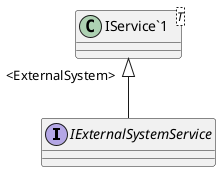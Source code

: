 @startuml
interface IExternalSystemService {
}
class "IService`1"<T> {
}
"IService`1" "<ExternalSystem>" <|-- IExternalSystemService
@enduml
